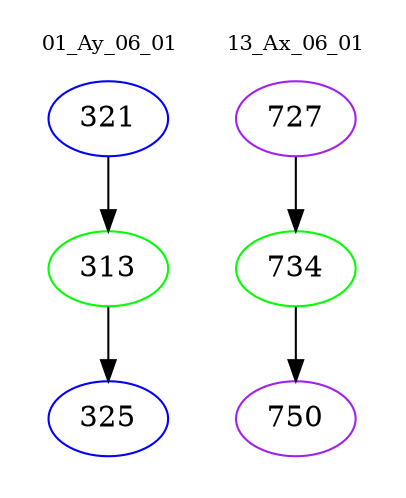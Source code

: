 digraph{
subgraph cluster_0 {
color = white
label = "01_Ay_06_01";
fontsize=10;
T0_321 [label="321", color="blue"]
T0_321 -> T0_313 [color="black"]
T0_313 [label="313", color="green"]
T0_313 -> T0_325 [color="black"]
T0_325 [label="325", color="blue"]
}
subgraph cluster_1 {
color = white
label = "13_Ax_06_01";
fontsize=10;
T1_727 [label="727", color="purple"]
T1_727 -> T1_734 [color="black"]
T1_734 [label="734", color="green"]
T1_734 -> T1_750 [color="black"]
T1_750 [label="750", color="purple"]
}
}
